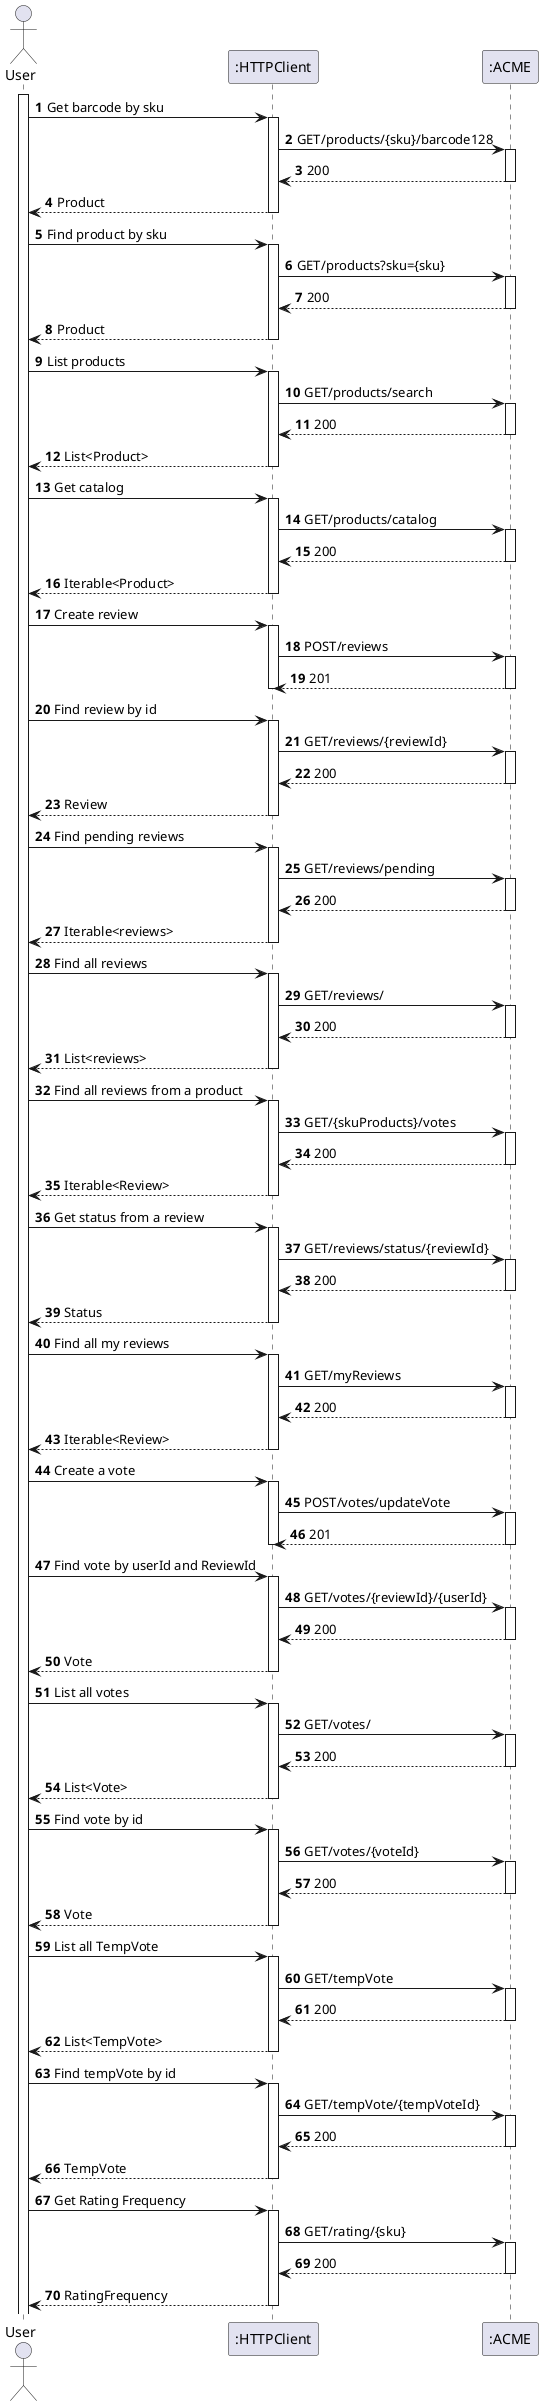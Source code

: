 @startuml
'https://plantuml.com/sequence-diagram

autoactivate on
autonumber

actor "User" as User
participant ":HTTPClient" as http
participant ":ACME" as acme

activate User

User -> http: Get barcode by sku
http -> acme: GET/products/{sku}/barcode128
acme --> http: 200
http --> User: Product
deactivate http
User -> http: Find product by sku
http -> acme: GET/products?sku={sku}
acme --> http: 200
http --> User: Product
deactivate http
User -> http: List products
http -> acme: GET/products/search
acme --> http: 200
http --> User: List<Product>
deactivate http
User -> http: Get catalog
http -> acme: GET/products/catalog
acme --> http: 200
http --> User: Iterable<Product>
deactivate http
User -> http: Create review
http -> acme: POST/reviews
acme --> http: 201
deactivate http
User -> http: Find review by id
http -> acme: GET/reviews/{reviewId}
acme --> http: 200
http --> User: Review
deactivate http
User -> http: Find pending reviews
http -> acme: GET/reviews/pending
acme --> http: 200
http --> User: Iterable<reviews>
deactivate http
User -> http: Find all reviews
http -> acme: GET/reviews/
acme --> http: 200
http --> User: List<reviews>
deactivate http
User -> http: Find all reviews from a product
http -> acme: GET/{skuProducts}/votes
acme --> http: 200
http --> User: Iterable<Review>
deactivate http
User -> http: Get status from a review
http -> acme: GET/reviews/status/{reviewId}
acme --> http: 200
http --> User: Status
deactivate http
User -> http: Find all my reviews
http -> acme: GET/myReviews
acme --> http: 200
http --> User: Iterable<Review>
deactivate http
User -> http: Create a vote
http -> acme: POST/votes/updateVote
acme --> http: 201
deactivate http
User -> http: Find vote by userId and ReviewId
http -> acme: GET/votes/{reviewId}/{userId}
acme --> http: 200
http --> User: Vote
deactivate http
User -> http: List all votes
http -> acme: GET/votes/
acme --> http: 200
http --> User: List<Vote>
deactivate http
User -> http: Find vote by id
http -> acme: GET/votes/{voteId}
acme --> http: 200
http --> User: Vote
deactivate http
User -> http: List all TempVote
http -> acme: GET/tempVote
acme --> http: 200
http --> User: List<TempVote>
deactivate http
User -> http: Find tempVote by id
http -> acme: GET/tempVote/{tempVoteId}
acme --> http: 200
http --> User: TempVote
deactivate http
User -> http: Get Rating Frequency
http -> acme: GET/rating/{sku}
acme --> http: 200
http --> User: RatingFrequency
deactivate http
@enduml